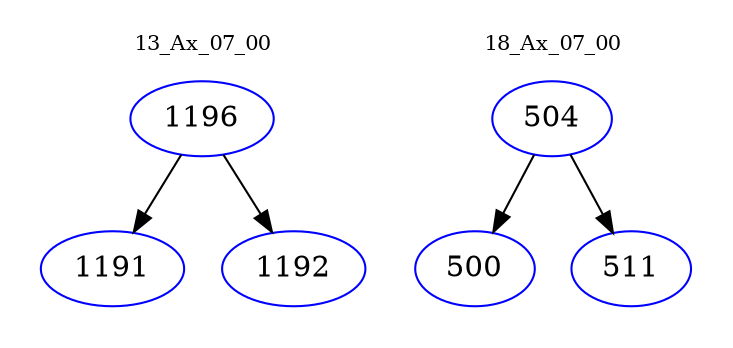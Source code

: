 digraph{
subgraph cluster_0 {
color = white
label = "13_Ax_07_00";
fontsize=10;
T0_1196 [label="1196", color="blue"]
T0_1196 -> T0_1191 [color="black"]
T0_1191 [label="1191", color="blue"]
T0_1196 -> T0_1192 [color="black"]
T0_1192 [label="1192", color="blue"]
}
subgraph cluster_1 {
color = white
label = "18_Ax_07_00";
fontsize=10;
T1_504 [label="504", color="blue"]
T1_504 -> T1_500 [color="black"]
T1_500 [label="500", color="blue"]
T1_504 -> T1_511 [color="black"]
T1_511 [label="511", color="blue"]
}
}
